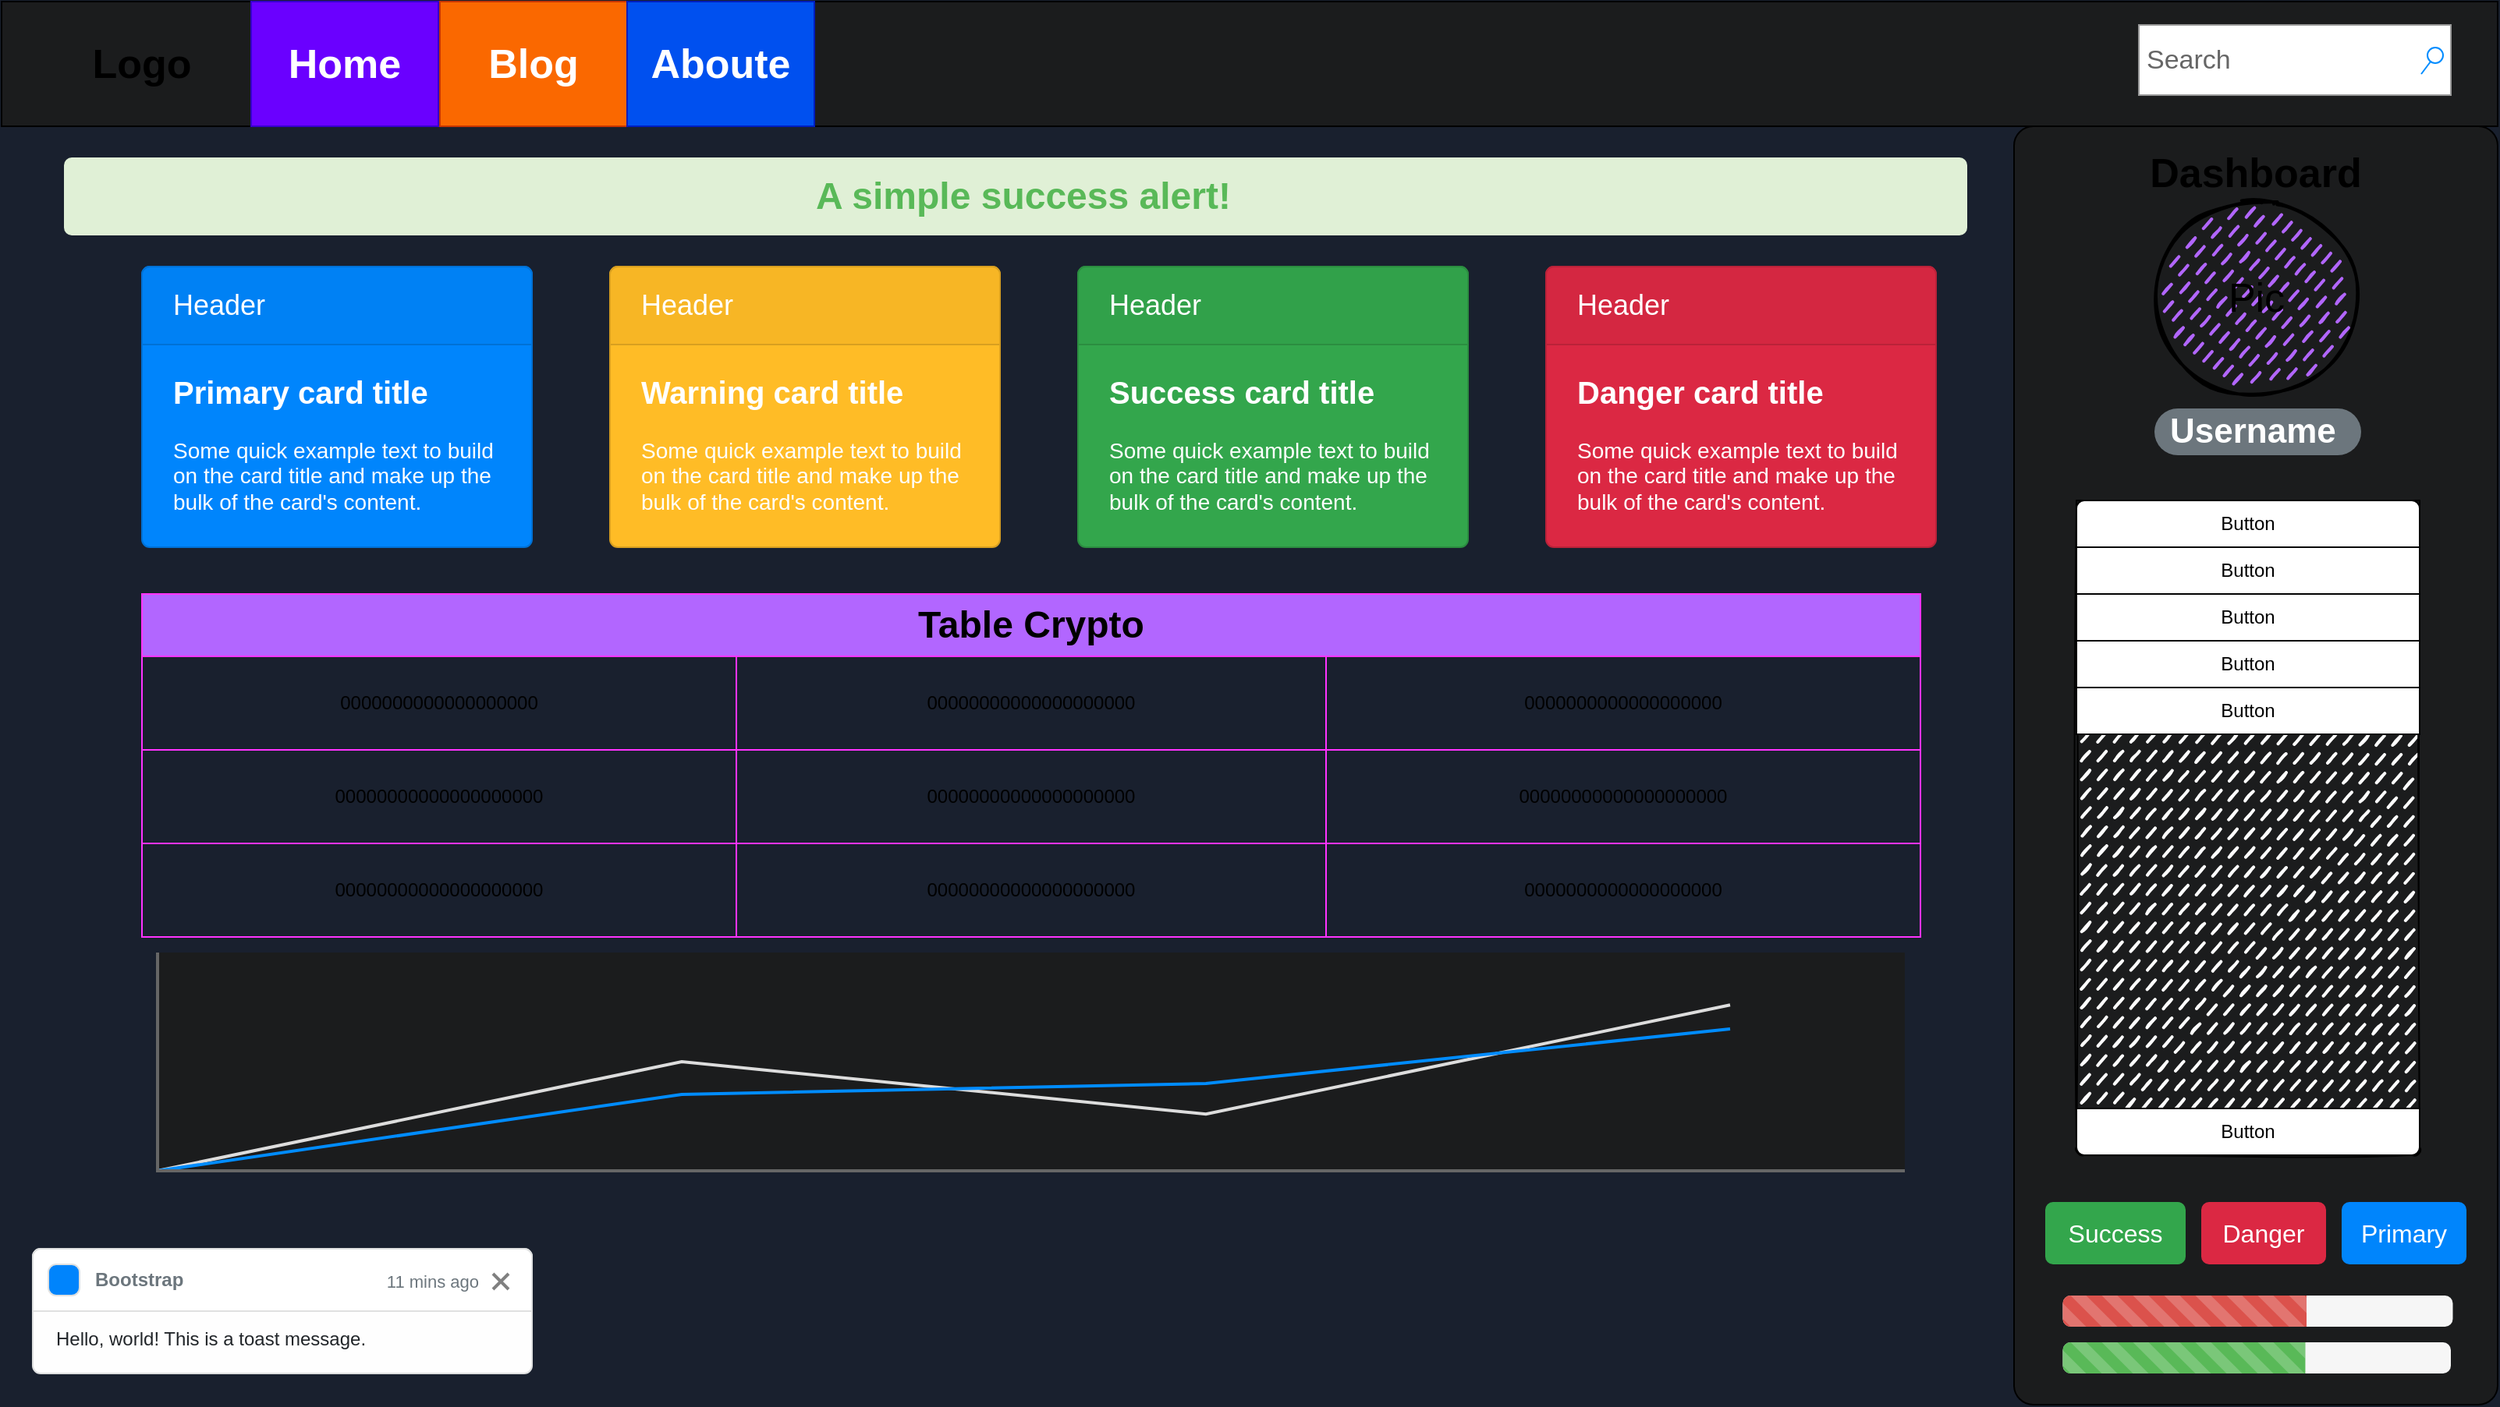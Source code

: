 <mxfile version="13.10.0" type="embed" pages="2">
    <diagram id="Kt-sLSM14YFMXrKfYpP9" name="Dashboard">
        <mxGraphModel dx="1602" dy="1154" grid="0" gridSize="10" guides="1" tooltips="1" connect="1" arrows="1" fold="1" page="1" pageScale="1" pageWidth="1600" pageHeight="900" background="#19202E" math="0" shadow="0">
            <root>
                <object label="" id="IjTcNjQ7ON5CcjUM1VH4-0">
                    <mxCell/>
                </object>
                <mxCell id="IjTcNjQ7ON5CcjUM1VH4-1" parent="IjTcNjQ7ON5CcjUM1VH4-0"/>
                <mxCell id="MVl414cjY7mtcjHOIsdv-3" value="" style="whiteSpace=wrap;html=1;fillColor=#1B1C1D;" parent="IjTcNjQ7ON5CcjUM1VH4-1" vertex="1">
                    <mxGeometry width="1600" height="80" as="geometry"/>
                </mxCell>
                <mxCell id="MVl414cjY7mtcjHOIsdv-4" value="&lt;span style=&quot;font-size: 26px;&quot;&gt;Logo&lt;br style=&quot;font-size: 26px;&quot;&gt;&lt;/span&gt;" style="text;html=1;strokeColor=none;fillColor=none;align=center;verticalAlign=middle;whiteSpace=wrap;rounded=0;fontSize=26;fontStyle=1;labelBackgroundColor=none;labelBorderColor=none;" parent="IjTcNjQ7ON5CcjUM1VH4-1" vertex="1">
                    <mxGeometry x="20" y="15" width="140" height="50" as="geometry"/>
                </mxCell>
                <mxCell id="MVl414cjY7mtcjHOIsdv-5" value="&lt;font style=&quot;font-size: 26px;&quot;&gt;Home&lt;/font&gt;" style="rounded=0;whiteSpace=wrap;html=1;fillColor=#6a00ff;strokeColor=#3700CC;fontColor=#ffffff;fontSize=26;fontStyle=1;labelBackgroundColor=none;labelBorderColor=none;" parent="IjTcNjQ7ON5CcjUM1VH4-1" vertex="1">
                    <mxGeometry x="160" width="120" height="80" as="geometry"/>
                </mxCell>
                <mxCell id="MVl414cjY7mtcjHOIsdv-8" value="&lt;font style=&quot;font-size: 26px;&quot;&gt;Blog&lt;/font&gt;" style="rounded=0;whiteSpace=wrap;html=1;fillColor=#fa6800;strokeColor=#C73500;fontColor=#ffffff;fontSize=26;fontStyle=1;labelBackgroundColor=none;labelBorderColor=none;" parent="IjTcNjQ7ON5CcjUM1VH4-1" vertex="1">
                    <mxGeometry x="281" width="120" height="80" as="geometry"/>
                </mxCell>
                <mxCell id="MVl414cjY7mtcjHOIsdv-9" value="&lt;font style=&quot;font-size: 26px;&quot;&gt;Aboute&lt;br style=&quot;font-size: 26px;&quot;&gt;&lt;/font&gt;" style="rounded=0;whiteSpace=wrap;html=1;fillColor=#0050ef;strokeColor=#001DBC;fontColor=#ffffff;fontSize=26;fontStyle=1;labelBackgroundColor=none;labelBorderColor=none;" parent="IjTcNjQ7ON5CcjUM1VH4-1" vertex="1">
                    <mxGeometry x="401" width="120" height="80" as="geometry"/>
                </mxCell>
                <mxCell id="MVl414cjY7mtcjHOIsdv-10" value="" style="rounded=1;whiteSpace=wrap;html=1;labelBackgroundColor=none;fontSize=26;arcSize=4;fillColor=#1B1C1D;" parent="IjTcNjQ7ON5CcjUM1VH4-1" vertex="1">
                    <mxGeometry x="1290" y="80" width="310" height="820" as="geometry"/>
                </mxCell>
                <mxCell id="MVl414cjY7mtcjHOIsdv-11" value="Pic" style="ellipse;whiteSpace=wrap;html=1;strokeWidth=2;fillWeight=2;hachureGap=8;fillStyle=dashed;sketch=1;labelBackgroundColor=none;fontSize=26;fillColor=#B266FF;" parent="IjTcNjQ7ON5CcjUM1VH4-1" vertex="1">
                    <mxGeometry x="1377.5" y="130" width="135" height="120" as="geometry"/>
                </mxCell>
                <mxCell id="MVl414cjY7mtcjHOIsdv-12" value="&lt;b&gt;Dashboard&lt;/b&gt;" style="text;html=1;strokeColor=none;fillColor=none;align=center;verticalAlign=middle;whiteSpace=wrap;rounded=0;labelBackgroundColor=none;fontSize=26;" parent="IjTcNjQ7ON5CcjUM1VH4-1" vertex="1">
                    <mxGeometry x="1370" y="90" width="150" height="40" as="geometry"/>
                </mxCell>
                <mxCell id="MVl414cjY7mtcjHOIsdv-13" value="&lt;font style=&quot;font-size: 22px&quot;&gt;Username&lt;/font&gt;" style="rounded=1;whiteSpace=wrap;html=1;arcSize=50;strokeColor=none;strokeWidth=1;fillColor=#6C767D;fontColor=#FFFFFF;whiteSpace=wrap;align=left;verticalAlign=middle;spacingLeft=0;fontStyle=1;fontSize=14;spacing=10;labelBackgroundColor=none;" parent="IjTcNjQ7ON5CcjUM1VH4-1" vertex="1">
                    <mxGeometry x="1380" y="261" width="132.5" height="30" as="geometry"/>
                </mxCell>
                <mxCell id="MVl414cjY7mtcjHOIsdv-15" value="A simple success alert!" style="html=1;shadow=0;dashed=0;shape=mxgraph.bootstrap.rrect;rSize=5;strokeColor=none;strokeWidth=1;fillColor=#E0F0D6;fontColor=#59B958;whiteSpace=wrap;align=center;verticalAlign=middle;spacingLeft=10;labelBackgroundColor=none;fontStyle=1;fontSize=24;" parent="IjTcNjQ7ON5CcjUM1VH4-1" vertex="1">
                    <mxGeometry x="40" y="100" width="1220" height="50" as="geometry"/>
                </mxCell>
                <mxCell id="MVl414cjY7mtcjHOIsdv-32" value="" style="&lt;div class=&quot;mxgraph&quot; style=&quot;max-width:100%;border:1px solid transparent;&quot; data-mxgraph=&quot;{&amp;quot;highlight&amp;quot;:&amp;quot;#0000ff&amp;quot;,&amp;quot;nav&amp;quot;:true,&amp;quot;resize&amp;quot;:true,&amp;quot;toolbar&amp;quot;:&amp;quot;zoom layers lightbox&amp;quot;,&amp;quot;edit&amp;quot;:&amp;quot;_blank&amp;quot;,&amp;quot;xml&amp;quot;:&amp;quot;&amp;lt;mxfile host=\&amp;quot;d77a90c8-882b-4787-996b-fc89e377af4f\&amp;quot; modified=\&amp;quot;2021-02-07T17:09:35.005Z\&amp;quot; agent=\&amp;quot;5.0 (X11; Linux x86_64) AppleWebKit/537.36 (KHTML, like Gecko) Code/1.52.1 Chrome/83.0.41.122 Electron/9.3.5 Safari/537.36\&amp;quot; version=\&amp;quot;13.10.0\&amp;quot; etag=\&amp;quot;2SNwCzZ1S8-yAsnF6go9\&amp;quot; type=\&amp;quot;embed\&amp;quot;&amp;gt;&amp;lt;diagram id=\&amp;quot;Kt-sLSM14YFMXrKfYpP9\&amp;quot; name=\&amp;quot;Page-1\&amp;quot;&amp;gt;&amp;lt;mxGraphModel dx=\&amp;quot;942\&amp;quot; dy=\&amp;quot;679\&amp;quot; grid=\&amp;quot;1\&amp;quot; gridSize=\&amp;quot;10\&amp;quot; guides=\&amp;quot;1\&amp;quot; tooltips=\&amp;quot;1\&amp;quot; connect=\&amp;quot;1\&amp;quot; arrows=\&amp;quot;1\&amp;quot; fold=\&amp;quot;1\&amp;quot; page=\&amp;quot;1\&amp;quot; pageScale=\&amp;quot;1\&amp;quot; pageWidth=\&amp;quot;1600\&amp;quot; pageHeight=\&amp;quot;900\&amp;quot; background=\&amp;quot;#00253D\&amp;quot; math=\&amp;quot;0\&amp;quot; shadow=\&amp;quot;0\&amp;quot;&amp;gt;&amp;lt;root&amp;gt;&amp;lt;mxCell id=\&amp;quot;IjTcNjQ7ON5CcjUM1VH4-0\&amp;quot;/&amp;gt;&amp;lt;mxCell id=\&amp;quot;IjTcNjQ7ON5CcjUM1VH4-1\&amp;quot; parent=\&amp;quot;IjTcNjQ7ON5CcjUM1VH4-0\&amp;quot;/&amp;gt;&amp;lt;mxCell id=\&amp;quot;MVl414cjY7mtcjHOIsdv-3\&amp;quot; value=\&amp;quot;\&amp;quot; style=\&amp;quot;whiteSpace=wrap;html=1;fillColor=#ffcccc;\&amp;quot; vertex=\&amp;quot;1\&amp;quot; parent=\&amp;quot;IjTcNjQ7ON5CcjUM1VH4-1\&amp;quot;&amp;gt;&amp;lt;mxGeometry width=\&amp;quot;1600\&amp;quot; height=\&amp;quot;80\&amp;quot; as=\&amp;quot;geometry\&amp;quot;/&amp;gt;&amp;lt;/mxCell&amp;gt;&amp;lt;mxCell id=\&amp;quot;MVl414cjY7mtcjHOIsdv-4\&amp;quot; value=\&amp;quot;&amp;amp;lt;span style=&amp;amp;quot;font-size: 26px;&amp;amp;quot;&amp;amp;gt;Logo&amp;amp;lt;br style=&amp;amp;quot;font-size: 26px;&amp;amp;quot;&amp;amp;gt;&amp;amp;lt;/span&amp;amp;gt;\&amp;quot; style=\&amp;quot;text;html=1;strokeColor=#36393d;fillColor=none;align=center;verticalAlign=middle;whiteSpace=wrap;rounded=0;fontSize=26;fontStyle=1;labelBackgroundColor=none;labelBorderColor=none;\&amp;quot; vertex=\&amp;quot;1\&amp;quot; parent=\&amp;quot;IjTcNjQ7ON5CcjUM1VH4-1\&amp;quot;&amp;gt;&amp;lt;mxGeometry x=\&amp;quot;20\&amp;quot; y=\&amp;quot;15\&amp;quot; width=\&amp;quot;140\&amp;quot; height=\&amp;quot;50\&amp;quot; as=\&amp;quot;geometry\&amp;quot;/&amp;gt;&amp;lt;/mxCell&amp;gt;&amp;lt;mxCell id=\&amp;quot;MVl414cjY7mtcjHOIsdv-5\&amp;quot; value=\&amp;quot;&amp;amp;lt;font style=&amp;amp;quot;font-size: 26px;&amp;amp;quot;&amp;amp;gt;Home&amp;amp;lt;/font&amp;amp;gt;\&amp;quot; style=\&amp;quot;rounded=0;whiteSpace=wrap;html=1;fillColor=#6a00ff;strokeColor=#3700CC;fontSize=26;fontStyle=1;labelBackgroundColor=none;labelBorderColor=none;\&amp;quot; vertex=\&amp;quot;1\&amp;quot; parent=\&amp;quot;IjTcNjQ7ON5CcjUM1VH4-1\&amp;quot;&amp;gt;&amp;lt;mxGeometry x=\&amp;quot;160\&amp;quot; width=\&amp;quot;120\&amp;quot; height=\&amp;quot;80\&amp;quot; as=\&amp;quot;geometry\&amp;quot;/&amp;gt;&amp;lt;/mxCell&amp;gt;&amp;lt;mxCell id=\&amp;quot;MVl414cjY7mtcjHOIsdv-8\&amp;quot; value=\&amp;quot;&amp;amp;lt;font style=&amp;amp;quot;font-size: 26px;&amp;amp;quot;&amp;amp;gt;Blog&amp;amp;lt;/font&amp;amp;gt;\&amp;quot; style=\&amp;quot;rounded=0;whiteSpace=wrap;html=1;fillColor=#fa6800;strokeColor=#C73500;fontColor=#ffffff;fontSize=26;fontStyle=1;labelBackgroundColor=none;labelBorderColor=none;\&amp;quot; vertex=\&amp;quot;1\&amp;quot; parent=\&amp;quot;IjTcNjQ7ON5CcjUM1VH4-1\&amp;quot;&amp;gt;&amp;lt;mxGeometry x=\&amp;quot;281\&amp;quot; width=\&amp;quot;120\&amp;quot; height=\&amp;quot;80\&amp;quot; as=\&amp;quot;geometry\&amp;quot;/&amp;gt;&amp;lt;/mxCell&amp;gt;&amp;lt;mxCell id=\&amp;quot;MVl414cjY7mtcjHOIsdv-9\&amp;quot; value=\&amp;quot;&amp;amp;lt;font style=&amp;amp;quot;font-size: 26px;&amp;amp;quot;&amp;amp;gt;Aboute&amp;amp;lt;br style=&amp;amp;quot;font-size: 26px;&amp;amp;quot;&amp;amp;gt;&amp;amp;lt;/font&amp;amp;gt;\&amp;quot; style=\&amp;quot;rounded=0;whiteSpace=wrap;html=1;fillColor=#0050ef;strokeColor=#001DBC;fontColor=#ffffff;fontSize=26;fontStyle=1;labelBackgroundColor=none;labelBorderColor=none;\&amp;quot; vertex=\&amp;quot;1\&amp;quot; parent=\&amp;quot;IjTcNjQ7ON5CcjUM1VH4-1\&amp;quot;&amp;gt;&amp;lt;mxGeometry x=\&amp;quot;401\&amp;quot; width=\&amp;quot;120\&amp;quot; height=\&amp;quot;80\&amp;quot; as=\&amp;quot;geometry\&amp;quot;/&amp;gt;&amp;lt;/mxCell&amp;gt;&amp;lt;mxCell id=\&amp;quot;MVl414cjY7mtcjHOIsdv-10\&amp;quot; value=\&amp;quot;\&amp;quot; style=\&amp;quot;rounded=1;whiteSpace=wrap;html=1;labelBackgroundColor=none;fontSize=26;arcSize=4;fillColor=#191919;\&amp;quot; vertex=\&amp;quot;1\&amp;quot; parent=\&amp;quot;IjTcNjQ7ON5CcjUM1VH4-1\&amp;quot;&amp;gt;&amp;lt;mxGeometry x=\&amp;quot;1290\&amp;quot; y=\&amp;quot;80\&amp;quot; width=\&amp;quot;310\&amp;quot; height=\&amp;quot;820\&amp;quot; as=\&amp;quot;geometry\&amp;quot;/&amp;gt;&amp;lt;/mxCell&amp;gt;&amp;lt;mxCell id=\&amp;quot;MVl414cjY7mtcjHOIsdv-11\&amp;quot; value=\&amp;quot;Pic\&amp;quot; style=\&amp;quot;ellipse;whiteSpace=wrap;html=1;strokeWidth=2;fillWeight=2;hachureGap=8;fillStyle=dashed;sketch=1;labelBackgroundColor=none;fontSize=26;fillColor=#B266FF;\&amp;quot; vertex=\&amp;quot;1\&amp;quot; parent=\&amp;quot;IjTcNjQ7ON5CcjUM1VH4-1\&amp;quot;&amp;gt;&amp;lt;mxGeometry x=\&amp;quot;1377.5\&amp;quot; y=\&amp;quot;130\&amp;quot; width=\&amp;quot;135\&amp;quot; height=\&amp;quot;120\&amp;quot; as=\&amp;quot;geometry\&amp;quot;/&amp;gt;&amp;lt;/mxCell&amp;gt;&amp;lt;mxCell id=\&amp;quot;MVl414cjY7mtcjHOIsdv-12\&amp;quot; value=\&amp;quot;&amp;amp;lt;b&amp;amp;gt;Dashboard&amp;amp;lt;/b&amp;amp;gt;\&amp;quot; style=\&amp;quot;text;html=1;strokeColor=none;fillColor=none;align=center;verticalAlign=middle;whiteSpace=wrap;rounded=0;labelBackgroundColor=none;fontSize=26;\&amp;quot; vertex=\&amp;quot;1\&amp;quot; parent=\&amp;quot;IjTcNjQ7ON5CcjUM1VH4-1\&amp;quot;&amp;gt;&amp;lt;mxGeometry x=\&amp;quot;1370\&amp;quot; y=\&amp;quot;90\&amp;quot; width=\&amp;quot;150\&amp;quot; height=\&amp;quot;40\&amp;quot; as=\&amp;quot;geometry\&amp;quot;/&amp;gt;&amp;lt;/mxCell&amp;gt;&amp;lt;mxCell id=\&amp;quot;MVl414cjY7mtcjHOIsdv-13\&amp;quot; value=\&amp;quot;&amp;amp;lt;font style=&amp;amp;quot;font-size: 22px&amp;amp;quot;&amp;amp;gt;Username&amp;amp;lt;/font&amp;amp;gt;\&amp;quot; style=\&amp;quot;rounded=1;whiteSpace=wrap;html=1;arcSize=50;strokeColor=none;strokeWidth=1;fillColor=#6C767D;fontColor=#FFFFFF;whiteSpace=wrap;align=left;verticalAlign=middle;spacingLeft=0;fontStyle=1;fontSize=14;spacing=10;labelBackgroundColor=none;\&amp;quot; vertex=\&amp;quot;1\&amp;quot; parent=\&amp;quot;IjTcNjQ7ON5CcjUM1VH4-1\&amp;quot;&amp;gt;&amp;lt;mxGeometry x=\&amp;quot;1380\&amp;quot; y=\&amp;quot;261\&amp;quot; width=\&amp;quot;132.5\&amp;quot; height=\&amp;quot;30\&amp;quot; as=\&amp;quot;geometry\&amp;quot;/&amp;gt;&amp;lt;/mxCell&amp;gt;&amp;lt;mxCell id=\&amp;quot;MVl414cjY7mtcjHOIsdv-15\&amp;quot; value=\&amp;quot;A simple success alert!\&amp;quot; style=\&amp;quot;html=1;shadow=0;dashed=0;shape=mxgraph.bootstrap.rrect;rSize=5;strokeColor=none;strokeWidth=1;fillColor=#E0F0D6;fontColor=#59B958;whiteSpace=wrap;align=center;verticalAlign=middle;spacingLeft=10;labelBackgroundColor=none;fontStyle=1;fontSize=24;\&amp;quot; vertex=\&amp;quot;1\&amp;quot; parent=\&amp;quot;IjTcNjQ7ON5CcjUM1VH4-1\&amp;quot;&amp;gt;&amp;lt;mxGeometry x=\&amp;quot;40\&amp;quot; y=\&amp;quot;100\&amp;quot; width=\&amp;quot;1220\&amp;quot; height=\&amp;quot;50\&amp;quot; as=\&amp;quot;geometry\&amp;quot;/&amp;gt;&amp;lt;/mxCell&amp;gt;&amp;lt;mxCell id=\&amp;quot;MVl414cjY7mtcjHOIsdv-32\&amp;quot; value=\&amp;quot;\&amp;quot; style=\&amp;quot;html=1;shadow=0;dashed=0;shape=mxgraph.bootstrap.rrect;rSize=5;strokeColor=none;html=1;whiteSpace=wrap;fillColor=#6C767D;fontColor=#ffffff;labelBackgroundColor=none;align=center;\&amp;quot; vertex=\&amp;quot;1\&amp;quot; parent=\&amp;quot;IjTcNjQ7ON5CcjUM1VH4-1\&amp;quot;&amp;gt;&amp;lt;mxGeometry x=\&amp;quot;1320\&amp;quot; y=\&amp;quot;320\&amp;quot; width=\&amp;quot;220\&amp;quot; height=\&amp;quot;420\&amp;quot; as=\&amp;quot;geometry\&amp;quot;/&amp;gt;&amp;lt;/mxCell&amp;gt;&amp;lt;mxCell id=\&amp;quot;MVl414cjY7mtcjHOIsdv-33\&amp;quot; value=\&amp;quot;Button\&amp;quot; style=\&amp;quot;strokeColor=inherit;fillColor=inherit;fontColor=inherit;html=1;shadow=0;dashed=0;shape=mxgraph.bootstrap.topButton;rSize=5;perimeter=none;whiteSpace=wrap;resizeWidth=1;\&amp;quot; vertex=\&amp;quot;1\&amp;quot; parent=\&amp;quot;MVl414cjY7mtcjHOIsdv-32\&amp;quot;&amp;gt;&amp;lt;mxGeometry width=\&amp;quot;220\&amp;quot; height=\&amp;quot;30\&amp;quot; relative=\&amp;quot;1\&amp;quot; as=\&amp;quot;geometry\&amp;quot;/&amp;gt;&amp;lt;/mxCell&amp;gt;&amp;lt;mxCell id=\&amp;quot;MVl414cjY7mtcjHOIsdv-34\&amp;quot; value=\&amp;quot;Button\&amp;quot; style=\&amp;quot;strokeColor=inherit;fillColor=inherit;fontColor=inherit;html=1;shadow=0;dashed=0;perimeter=none;whiteSpace=wrap;resizeWidth=1;\&amp;quot; vertex=\&amp;quot;1\&amp;quot; parent=\&amp;quot;MVl414cjY7mtcjHOIsdv-32\&amp;quot;&amp;gt;&amp;lt;mxGeometry width=\&amp;quot;220\&amp;quot; height=\&amp;quot;30\&amp;quot; relative=\&amp;quot;1\&amp;quot; as=\&amp;quot;geometry\&amp;quot;&amp;gt;&amp;lt;mxPoint y=\&amp;quot;30\&amp;quot; as=\&amp;quot;offset\&amp;quot;/&amp;gt;&amp;lt;/mxGeometry&amp;gt;&amp;lt;/mxCell&amp;gt;&amp;lt;mxCell id=\&amp;quot;MVl414cjY7mtcjHOIsdv-35\&amp;quot; value=\&amp;quot;Button\&amp;quot; style=\&amp;quot;strokeColor=inherit;fillColor=inherit;fontColor=inherit;html=1;shadow=0;dashed=0;perimeter=none;whiteSpace=wrap;resizeWidth=1;\&amp;quot; vertex=\&amp;quot;1\&amp;quot; parent=\&amp;quot;MVl414cjY7mtcjHOIsdv-32\&amp;quot;&amp;gt;&amp;lt;mxGeometry width=\&amp;quot;220\&amp;quot; height=\&amp;quot;30\&amp;quot; relative=\&amp;quot;1\&amp;quot; as=\&amp;quot;geometry\&amp;quot;&amp;gt;&amp;lt;mxPoint y=\&amp;quot;60\&amp;quot; as=\&amp;quot;offset\&amp;quot;/&amp;gt;&amp;lt;/mxGeometry&amp;gt;&amp;lt;/mxCell&amp;gt;&amp;lt;mxCell id=\&amp;quot;MVl414cjY7mtcjHOIsdv-36\&amp;quot; value=\&amp;quot;Button\&amp;quot; style=\&amp;quot;strokeColor=inherit;fillColor=inherit;fontColor=inherit;html=1;shadow=0;dashed=0;perimeter=none;whiteSpace=wrap;resizeWidth=1;\&amp;quot; vertex=\&amp;quot;1\&amp;quot; parent=\&amp;quot;MVl414cjY7mtcjHOIsdv-32\&amp;quot;&amp;gt;&amp;lt;mxGeometry width=\&amp;quot;220\&amp;quot; height=\&amp;quot;30\&amp;quot; relative=\&amp;quot;1\&amp;quot; as=\&amp;quot;geometry\&amp;quot;&amp;gt;&amp;lt;mxPoint y=\&amp;quot;90\&amp;quot; as=\&amp;quot;offset\&amp;quot;/&amp;gt;&amp;lt;/mxGeometry&amp;gt;&amp;lt;/mxCell&amp;gt;&amp;lt;mxCell id=\&amp;quot;MVl414cjY7mtcjHOIsdv-37\&amp;quot; value=\&amp;quot;Button\&amp;quot; style=\&amp;quot;strokeColor=inherit;fillColor=inherit;fontColor=inherit;html=1;shadow=0;dashed=0;perimeter=none;whiteSpace=wrap;resizeWidth=1;\&amp;quot; vertex=\&amp;quot;1\&amp;quot; parent=\&amp;quot;MVl414cjY7mtcjHOIsdv-32\&amp;quot;&amp;gt;&amp;lt;mxGeometry width=\&amp;quot;220\&amp;quot; height=\&amp;quot;30\&amp;quot; relative=\&amp;quot;1\&amp;quot; as=\&amp;quot;geometry\&amp;quot;&amp;gt;&amp;lt;mxPoint y=\&amp;quot;120\&amp;quot; as=\&amp;quot;offset\&amp;quot;/&amp;gt;&amp;lt;/mxGeometry&amp;gt;&amp;lt;/mxCell&amp;gt;&amp;lt;mxCell id=\&amp;quot;MVl414cjY7mtcjHOIsdv-38\&amp;quot; value=\&amp;quot;Button\&amp;quot; style=\&amp;quot;strokeColor=inherit;fillColor=inherit;fontColor=inherit;html=1;shadow=0;dashed=0;shape=mxgraph.bootstrap.bottomButton;rSize=5;perimeter=none;whiteSpace=wrap;resizeWidth=1;resizeHeight=0;\&amp;quot; vertex=\&amp;quot;1\&amp;quot; parent=\&amp;quot;MVl414cjY7mtcjHOIsdv-32\&amp;quot;&amp;gt;&amp;lt;mxGeometry y=\&amp;quot;1\&amp;quot; width=\&amp;quot;220\&amp;quot; height=\&amp;quot;30\&amp;quot; relative=\&amp;quot;1\&amp;quot; as=\&amp;quot;geometry\&amp;quot;&amp;gt;&amp;lt;mxPoint y=\&amp;quot;-30\&amp;quot; as=\&amp;quot;offset\&amp;quot;/&amp;gt;&amp;lt;/mxGeometry&amp;gt;&amp;lt;/mxCell&amp;gt;&amp;lt;/root&amp;gt;&amp;lt;/mxGraphModel&amp;gt;&amp;lt;/diagram&amp;gt;&amp;lt;/mxfile&amp;gt;&amp;quot;}&quot;&gt;&lt;/div&gt;&#10;&lt;script type=&quot;text/javascript&quot; src=&quot;https://viewer.diagrams.net/js/viewer-static.min.js&quot;&gt;&lt;/script&gt;" parent="IjTcNjQ7ON5CcjUM1VH4-1" vertex="1">
                    <mxGeometry x="1330" y="320" width="220" height="420" as="geometry"/>
                </mxCell>
                <mxCell id="MVl414cjY7mtcjHOIsdv-33" value="Button" style="strokeColor=inherit;fillColor=inherit;gradientColor=inherit;fontColor=inherit;html=1;shadow=0;dashed=0;shape=mxgraph.bootstrap.topButton;rSize=5;perimeter=none;whiteSpace=wrap;resizeWidth=1;" parent="MVl414cjY7mtcjHOIsdv-32" vertex="1">
                    <mxGeometry width="220" height="30" relative="1" as="geometry"/>
                </mxCell>
                <mxCell id="MVl414cjY7mtcjHOIsdv-34" value="Button" style="strokeColor=inherit;fillColor=inherit;gradientColor=inherit;fontColor=inherit;html=1;shadow=0;dashed=0;perimeter=none;whiteSpace=wrap;resizeWidth=1;" parent="MVl414cjY7mtcjHOIsdv-32" vertex="1">
                    <mxGeometry width="220" height="30" relative="1" as="geometry">
                        <mxPoint y="30" as="offset"/>
                    </mxGeometry>
                </mxCell>
                <mxCell id="MVl414cjY7mtcjHOIsdv-35" value="Button" style="strokeColor=inherit;fillColor=inherit;gradientColor=inherit;fontColor=inherit;html=1;shadow=0;dashed=0;perimeter=none;whiteSpace=wrap;resizeWidth=1;" parent="MVl414cjY7mtcjHOIsdv-32" vertex="1">
                    <mxGeometry width="220" height="30" relative="1" as="geometry">
                        <mxPoint y="60" as="offset"/>
                    </mxGeometry>
                </mxCell>
                <mxCell id="MVl414cjY7mtcjHOIsdv-36" value="Button" style="strokeColor=inherit;fillColor=inherit;gradientColor=inherit;fontColor=inherit;html=1;shadow=0;dashed=0;perimeter=none;whiteSpace=wrap;resizeWidth=1;" parent="MVl414cjY7mtcjHOIsdv-32" vertex="1">
                    <mxGeometry width="220" height="30" relative="1" as="geometry">
                        <mxPoint y="90" as="offset"/>
                    </mxGeometry>
                </mxCell>
                <mxCell id="MVl414cjY7mtcjHOIsdv-37" value="Button" style="strokeColor=inherit;fillColor=inherit;gradientColor=inherit;fontColor=inherit;html=1;shadow=0;dashed=0;perimeter=none;whiteSpace=wrap;resizeWidth=1;" parent="MVl414cjY7mtcjHOIsdv-32" vertex="1">
                    <mxGeometry width="220" height="30" relative="1" as="geometry">
                        <mxPoint y="120" as="offset"/>
                    </mxGeometry>
                </mxCell>
                <mxCell id="MVl414cjY7mtcjHOIsdv-38" value="Button" style="strokeColor=inherit;fillColor=inherit;gradientColor=inherit;fontColor=inherit;html=1;shadow=0;dashed=0;shape=mxgraph.bootstrap.bottomButton;rSize=5;perimeter=none;whiteSpace=wrap;resizeWidth=1;resizeHeight=0;" parent="MVl414cjY7mtcjHOIsdv-32" vertex="1">
                    <mxGeometry y="1" width="220" height="30" relative="1" as="geometry">
                        <mxPoint y="-30" as="offset"/>
                    </mxGeometry>
                </mxCell>
                <mxCell id="MVl414cjY7mtcjHOIsdv-40" value="Success" style="html=1;shadow=0;dashed=0;shape=mxgraph.bootstrap.rrect;rSize=5;strokeColor=none;strokeWidth=1;fillColor=#33A64C;fontColor=#FFFFFF;whiteSpace=wrap;align=center;verticalAlign=middle;spacingLeft=0;fontStyle=0;fontSize=16;spacing=5;labelBackgroundColor=none;" parent="IjTcNjQ7ON5CcjUM1VH4-1" vertex="1">
                    <mxGeometry x="1310" y="770" width="90" height="40" as="geometry"/>
                </mxCell>
                <mxCell id="MVl414cjY7mtcjHOIsdv-41" value="Danger" style="html=1;shadow=0;dashed=0;shape=mxgraph.bootstrap.rrect;rSize=5;strokeColor=none;strokeWidth=1;fillColor=#DB2843;fontColor=#FFFFFF;whiteSpace=wrap;align=center;verticalAlign=middle;spacingLeft=0;fontStyle=0;fontSize=16;spacing=5;labelBackgroundColor=none;" parent="IjTcNjQ7ON5CcjUM1VH4-1" vertex="1">
                    <mxGeometry x="1410" y="770" width="80" height="40" as="geometry"/>
                </mxCell>
                <mxCell id="MVl414cjY7mtcjHOIsdv-42" value="Primary" style="html=1;shadow=0;dashed=0;shape=mxgraph.bootstrap.rrect;rSize=5;strokeColor=none;strokeWidth=1;fillColor=#0085FC;fontColor=#FFFFFF;whiteSpace=wrap;align=center;verticalAlign=middle;spacingLeft=0;fontStyle=0;fontSize=16;spacing=5;labelBackgroundColor=none;" parent="IjTcNjQ7ON5CcjUM1VH4-1" vertex="1">
                    <mxGeometry x="1500" y="770" width="80" height="40" as="geometry"/>
                </mxCell>
                <mxCell id="MVl414cjY7mtcjHOIsdv-43" value="" style="html=1;shadow=0;dashed=0;shape=mxgraph.bootstrap.rrect;rSize=5;strokeColor=none;fillColor=#f6f6f6;whiteSpace=wrap;labelBackgroundColor=none;fontSize=24;align=center;" parent="IjTcNjQ7ON5CcjUM1VH4-1" vertex="1">
                    <mxGeometry x="1321.25" y="830" width="250" height="20" as="geometry"/>
                </mxCell>
                <mxCell id="MVl414cjY7mtcjHOIsdv-44" value="" style="html=1;shadow=0;dashed=0;shape=mxgraph.bootstrap.leftButtonStriped;fillColor=#DB524C;fontColor=#FFFFFF;whiteSpace=wrap;" parent="MVl414cjY7mtcjHOIsdv-43" vertex="1">
                    <mxGeometry width="156.25" height="20" as="geometry"/>
                </mxCell>
                <mxCell id="MVl414cjY7mtcjHOIsdv-49" value="" style="html=1;shadow=0;dashed=0;shape=mxgraph.bootstrap.rrect;rSize=5;strokeColor=none;fillColor=#f6f6f6;whiteSpace=wrap;labelBackgroundColor=none;fontSize=24;align=center;" parent="IjTcNjQ7ON5CcjUM1VH4-1" vertex="1">
                    <mxGeometry x="1321.25" y="860" width="248.75" height="20" as="geometry"/>
                </mxCell>
                <mxCell id="MVl414cjY7mtcjHOIsdv-50" value="" style="html=1;shadow=0;dashed=0;shape=mxgraph.bootstrap.leftButtonStriped;fillColor=#59B958;fontColor=#FFFFFF;whiteSpace=wrap;" parent="MVl414cjY7mtcjHOIsdv-49" vertex="1">
                    <mxGeometry width="155.469" height="20" as="geometry"/>
                </mxCell>
                <mxCell id="MVl414cjY7mtcjHOIsdv-52" value="Hello, world! This is a toast message." style="html=1;shadow=0;dashed=0;shape=mxgraph.bootstrap.rrect;rSize=5;strokeColor=#DFE0E0;html=1;whiteSpace=wrap;fillColor=#FEFEFE;fontColor=#212529;align=left;spacing=15;verticalAlign=bottom;labelBackgroundColor=none;" parent="IjTcNjQ7ON5CcjUM1VH4-1" vertex="1">
                    <mxGeometry x="20" y="800" width="320" height="80" as="geometry"/>
                </mxCell>
                <mxCell id="MVl414cjY7mtcjHOIsdv-53" value="" style="html=1;shadow=0;dashed=0;shape=mxgraph.bootstrap.topButton;rSize=5;strokeColor=inherit;fillColor=#ffffff;resizeWidth=1;" parent="MVl414cjY7mtcjHOIsdv-52" vertex="1">
                    <mxGeometry width="320" height="40" relative="1" as="geometry"/>
                </mxCell>
                <mxCell id="MVl414cjY7mtcjHOIsdv-54" value="Bootstrap" style="html=1;shadow=0;dashed=0;shape=mxgraph.bootstrap.rrect;rSize=5;strokeColor=#DFE0E0;html=1;whiteSpace=wrap;fillColor=#0084FC;fontColor=#6C767D;align=left;spacing=10;verticalAlign=middle;labelPosition=right;verticalLabelPosition=middle;fontStyle=1" parent="MVl414cjY7mtcjHOIsdv-53" vertex="1">
                    <mxGeometry y="0.5" width="20" height="20" relative="1" as="geometry">
                        <mxPoint x="10" y="-10" as="offset"/>
                    </mxGeometry>
                </mxCell>
                <mxCell id="MVl414cjY7mtcjHOIsdv-55" value="11 mins ago" style="html=1;shadow=0;dashed=0;shape=mxgraph.bootstrap.x;strokeColor=#808080;html=1;fontColor=#6C767D;align=right;spacing=10;verticalAlign=middle;labelPosition=left;verticalLabelPosition=middle;fontStyle=0;strokeWidth=2;fontSize=11;fillColor=none;" parent="MVl414cjY7mtcjHOIsdv-53" vertex="1">
                    <mxGeometry x="1" y="0.5" width="10" height="10" relative="1" as="geometry">
                        <mxPoint x="-25" y="-4" as="offset"/>
                    </mxGeometry>
                </mxCell>
                <mxCell id="MVl414cjY7mtcjHOIsdv-66" value="&lt;b&gt;&lt;font style=&quot;font-size: 20px&quot;&gt;Danger card title&lt;/font&gt;&lt;/b&gt;&lt;br style=&quot;font-size: 14px&quot;&gt;&lt;br style=&quot;font-size: 14px&quot;&gt;Some quick example text to build on the card title and make up the bulk of the card's content." style="html=1;shadow=0;dashed=0;shape=mxgraph.bootstrap.rrect;rSize=5;strokeColor=#BA2239;html=1;whiteSpace=wrap;fillColor=#DB2843;fontColor=#ffffff;verticalAlign=bottom;align=left;spacing=20;spacingBottom=0;fontSize=14;labelBackgroundColor=none;" parent="IjTcNjQ7ON5CcjUM1VH4-1" vertex="1">
                    <mxGeometry x="990" y="170" width="250" height="180" as="geometry"/>
                </mxCell>
                <mxCell id="MVl414cjY7mtcjHOIsdv-67" value="Header" style="html=1;shadow=0;dashed=0;shape=mxgraph.bootstrap.topButton;rSize=5;perimeter=none;whiteSpace=wrap;fillColor=#D42741;strokeColor=#BA2239;fontColor=#ffffff;resizeWidth=1;fontSize=18;align=left;spacing=20;" parent="MVl414cjY7mtcjHOIsdv-66" vertex="1">
                    <mxGeometry width="250" height="50" relative="1" as="geometry"/>
                </mxCell>
                <mxCell id="MVl414cjY7mtcjHOIsdv-68" value="&lt;b&gt;&lt;font style=&quot;font-size: 20px&quot;&gt;Success card title&lt;/font&gt;&lt;/b&gt;&lt;br style=&quot;font-size: 14px&quot;&gt;&lt;br style=&quot;font-size: 14px&quot;&gt;Some quick example text to build on the card title and make up the bulk of the card's content." style="html=1;shadow=0;dashed=0;shape=mxgraph.bootstrap.rrect;rSize=5;strokeColor=#2B8D40;html=1;whiteSpace=wrap;fillColor=#33A64C;fontColor=#ffffff;verticalAlign=bottom;align=left;spacing=20;spacingBottom=0;fontSize=14;labelBackgroundColor=none;" parent="IjTcNjQ7ON5CcjUM1VH4-1" vertex="1">
                    <mxGeometry x="690" y="170" width="250" height="180" as="geometry"/>
                </mxCell>
                <mxCell id="MVl414cjY7mtcjHOIsdv-69" value="Header" style="html=1;shadow=0;dashed=0;shape=mxgraph.bootstrap.topButton;rSize=5;perimeter=none;whiteSpace=wrap;fillColor=#31A14A;strokeColor=#2B8D40;fontColor=#ffffff;resizeWidth=1;fontSize=18;align=left;spacing=20;" parent="MVl414cjY7mtcjHOIsdv-68" vertex="1">
                    <mxGeometry width="250" height="50" relative="1" as="geometry"/>
                </mxCell>
                <mxCell id="MVl414cjY7mtcjHOIsdv-70" value="&lt;b&gt;&lt;font style=&quot;font-size: 20px&quot;&gt;Warning card title&lt;/font&gt;&lt;/b&gt;&lt;br style=&quot;font-size: 14px&quot;&gt;&lt;br style=&quot;font-size: 14px&quot;&gt;Some quick example text to build on the card title and make up the bulk of the card's content." style="html=1;shadow=0;dashed=0;shape=mxgraph.bootstrap.rrect;rSize=5;strokeColor=#D89F20;html=1;whiteSpace=wrap;fillColor=#FFBC26;fontColor=#ffffff;verticalAlign=bottom;align=left;spacing=20;spacingBottom=0;fontSize=14;labelBackgroundColor=none;" parent="IjTcNjQ7ON5CcjUM1VH4-1" vertex="1">
                    <mxGeometry x="390" y="170" width="250" height="180" as="geometry"/>
                </mxCell>
                <mxCell id="MVl414cjY7mtcjHOIsdv-71" value="Header" style="html=1;shadow=0;dashed=0;shape=mxgraph.bootstrap.topButton;rSize=5;perimeter=none;whiteSpace=wrap;fillColor=#F7B625;strokeColor=#D89F20;fontColor=#ffffff;resizeWidth=1;fontSize=18;align=left;spacing=20;" parent="MVl414cjY7mtcjHOIsdv-70" vertex="1">
                    <mxGeometry width="250" height="50" relative="1" as="geometry"/>
                </mxCell>
                <mxCell id="MVl414cjY7mtcjHOIsdv-72" value="&lt;b&gt;&lt;font style=&quot;font-size: 20px&quot;&gt;Primary card title&lt;/font&gt;&lt;/b&gt;&lt;br style=&quot;font-size: 14px&quot;&gt;&lt;br style=&quot;font-size: 14px&quot;&gt;Some quick example text to build on the card title and make up the bulk of the card's content." style="html=1;shadow=0;dashed=0;shape=mxgraph.bootstrap.rrect;rSize=5;strokeColor=#0071D5;html=1;whiteSpace=wrap;fillColor=#0085FC;fontColor=#ffffff;verticalAlign=bottom;align=left;spacing=20;spacingBottom=0;fontSize=14;labelBackgroundColor=none;" parent="IjTcNjQ7ON5CcjUM1VH4-1" vertex="1">
                    <mxGeometry x="90" y="170" width="250" height="180" as="geometry"/>
                </mxCell>
                <mxCell id="MVl414cjY7mtcjHOIsdv-73" value="Header" style="html=1;shadow=0;dashed=0;shape=mxgraph.bootstrap.topButton;rSize=5;perimeter=none;whiteSpace=wrap;fillColor=#0081F4;strokeColor=#0071D5;fontColor=#ffffff;resizeWidth=1;fontSize=18;align=left;spacing=20;" parent="MVl414cjY7mtcjHOIsdv-72" vertex="1">
                    <mxGeometry width="250" height="50" relative="1" as="geometry"/>
                </mxCell>
                <mxCell id="MVl414cjY7mtcjHOIsdv-102" value="Table Crypto" style="shape=table;html=1;whiteSpace=wrap;startSize=40;container=1;collapsible=0;childLayout=tableLayout;fontStyle=1;align=center;labelBackgroundColor=none;strokeColor=#FF33FF;fillColor=#B266FF;gradientColor=none;fontSize=24;" parent="IjTcNjQ7ON5CcjUM1VH4-1" vertex="1">
                    <mxGeometry x="90" y="380" width="1140" height="220" as="geometry"/>
                </mxCell>
                <mxCell id="MVl414cjY7mtcjHOIsdv-103" value="" style="shape=partialRectangle;html=1;whiteSpace=wrap;collapsible=0;dropTarget=0;pointerEvents=0;fillColor=none;top=0;left=0;bottom=0;right=0;points=[[0,0.5],[1,0.5]];portConstraint=eastwest;" parent="MVl414cjY7mtcjHOIsdv-102" vertex="1">
                    <mxGeometry y="40" width="1140" height="60" as="geometry"/>
                </mxCell>
                <mxCell id="MVl414cjY7mtcjHOIsdv-104" value="0000000000000000000" style="shape=partialRectangle;html=1;whiteSpace=wrap;connectable=0;fillColor=none;top=0;left=0;bottom=0;right=0;overflow=hidden;" parent="MVl414cjY7mtcjHOIsdv-103" vertex="1">
                    <mxGeometry width="381" height="60" as="geometry"/>
                </mxCell>
                <mxCell id="MVl414cjY7mtcjHOIsdv-105" value="00000000000000000000" style="shape=partialRectangle;html=1;whiteSpace=wrap;connectable=0;fillColor=none;top=0;left=0;bottom=0;right=0;overflow=hidden;" parent="MVl414cjY7mtcjHOIsdv-103" vertex="1">
                    <mxGeometry x="381" width="378" height="60" as="geometry"/>
                </mxCell>
                <mxCell id="MVl414cjY7mtcjHOIsdv-106" value="0000000000000000000" style="shape=partialRectangle;html=1;whiteSpace=wrap;connectable=0;fillColor=none;top=0;left=0;bottom=0;right=0;overflow=hidden;" parent="MVl414cjY7mtcjHOIsdv-103" vertex="1">
                    <mxGeometry x="759" width="381" height="60" as="geometry"/>
                </mxCell>
                <mxCell id="MVl414cjY7mtcjHOIsdv-107" value="" style="shape=partialRectangle;html=1;whiteSpace=wrap;collapsible=0;dropTarget=0;pointerEvents=0;fillColor=none;top=0;left=0;bottom=0;right=0;points=[[0,0.5],[1,0.5]];portConstraint=eastwest;" parent="MVl414cjY7mtcjHOIsdv-102" vertex="1">
                    <mxGeometry y="100" width="1140" height="60" as="geometry"/>
                </mxCell>
                <mxCell id="MVl414cjY7mtcjHOIsdv-108" value="&lt;span&gt;00000000000000000000&lt;/span&gt;" style="shape=partialRectangle;html=1;whiteSpace=wrap;connectable=0;fillColor=none;top=0;left=0;bottom=0;right=0;overflow=hidden;" parent="MVl414cjY7mtcjHOIsdv-107" vertex="1">
                    <mxGeometry width="381" height="60" as="geometry"/>
                </mxCell>
                <mxCell id="MVl414cjY7mtcjHOIsdv-109" value="00000000000000000000" style="shape=partialRectangle;html=1;whiteSpace=wrap;connectable=0;fillColor=none;top=0;left=0;bottom=0;right=0;overflow=hidden;" parent="MVl414cjY7mtcjHOIsdv-107" vertex="1">
                    <mxGeometry x="381" width="378" height="60" as="geometry"/>
                </mxCell>
                <mxCell id="MVl414cjY7mtcjHOIsdv-110" value="00000000000000000000" style="shape=partialRectangle;html=1;whiteSpace=wrap;connectable=0;fillColor=none;top=0;left=0;bottom=0;right=0;overflow=hidden;" parent="MVl414cjY7mtcjHOIsdv-107" vertex="1">
                    <mxGeometry x="759" width="381" height="60" as="geometry"/>
                </mxCell>
                <mxCell id="MVl414cjY7mtcjHOIsdv-111" value="" style="shape=partialRectangle;html=1;whiteSpace=wrap;collapsible=0;dropTarget=0;pointerEvents=0;fillColor=none;top=0;left=0;bottom=0;right=0;points=[[0,0.5],[1,0.5]];portConstraint=eastwest;" parent="MVl414cjY7mtcjHOIsdv-102" vertex="1">
                    <mxGeometry y="160" width="1140" height="60" as="geometry"/>
                </mxCell>
                <mxCell id="MVl414cjY7mtcjHOIsdv-112" value="&lt;span&gt;00000000000000000000&lt;/span&gt;" style="shape=partialRectangle;html=1;whiteSpace=wrap;connectable=0;fillColor=none;top=0;left=0;bottom=0;right=0;overflow=hidden;" parent="MVl414cjY7mtcjHOIsdv-111" vertex="1">
                    <mxGeometry width="381" height="60" as="geometry"/>
                </mxCell>
                <mxCell id="MVl414cjY7mtcjHOIsdv-113" value="00000000000000000000" style="shape=partialRectangle;html=1;whiteSpace=wrap;connectable=0;fillColor=none;top=0;left=0;bottom=0;right=0;overflow=hidden;" parent="MVl414cjY7mtcjHOIsdv-111" vertex="1">
                    <mxGeometry x="381" width="378" height="60" as="geometry"/>
                </mxCell>
                <mxCell id="MVl414cjY7mtcjHOIsdv-114" value="&lt;span&gt;0000000000000000000&lt;/span&gt;" style="shape=partialRectangle;html=1;whiteSpace=wrap;connectable=0;fillColor=none;top=0;left=0;bottom=0;right=0;overflow=hidden;" parent="MVl414cjY7mtcjHOIsdv-111" vertex="1">
                    <mxGeometry x="759" width="381" height="60" as="geometry"/>
                </mxCell>
                <mxCell id="0" value="" style="verticalLabelPosition=bottom;shadow=0;dashed=0;align=center;html=1;verticalAlign=top;strokeWidth=1;shape=mxgraph.mockup.graphics.lineChart;strokeColor=none;strokeColor2=#666666;strokeColor3=#008cff;strokeColor4=#dddddd;fillColor=#1B1C1D;" vertex="1" parent="IjTcNjQ7ON5CcjUM1VH4-1">
                    <mxGeometry x="100" y="610" width="1120" height="140" as="geometry"/>
                </mxCell>
                <mxCell id="1" value="Search" style="strokeWidth=1;shadow=0;dashed=0;align=center;html=1;shape=mxgraph.mockup.forms.searchBox;strokeColor=#999999;mainText=;strokeColor2=#008cff;fontColor=#666666;fontSize=17;align=left;spacingLeft=3;" vertex="1" parent="IjTcNjQ7ON5CcjUM1VH4-1">
                    <mxGeometry x="1370" y="15" width="200" height="45" as="geometry"/>
                </mxCell>
            </root>
        </mxGraphModel>
    </diagram>
    <diagram id="w8bcVgfDO4wL2Ua7MRId" name="Page-2">
        <mxGraphModel dx="2003" dy="1443" grid="1" gridSize="10" guides="1" tooltips="1" connect="1" arrows="1" fold="1" page="1" pageScale="1" pageWidth="1600" pageHeight="900" math="0" shadow="0">
            <root>
                <mxCell id="LJcgTY-p9OioY2rNX3a5-0"/>
                <mxCell id="LJcgTY-p9OioY2rNX3a5-1" parent="LJcgTY-p9OioY2rNX3a5-0"/>
                <mxCell id="hzXE360W12aSvoN2Diwf-0" value="" style="whiteSpace=wrap;html=1;fillColor=#1B1C1D;" vertex="1" parent="LJcgTY-p9OioY2rNX3a5-1">
                    <mxGeometry width="1600" height="80" as="geometry"/>
                </mxCell>
                <mxCell id="hzXE360W12aSvoN2Diwf-1" value="&lt;span style=&quot;font-size: 26px;&quot;&gt;Logo&lt;br style=&quot;font-size: 26px;&quot;&gt;&lt;/span&gt;" style="text;html=1;strokeColor=none;fillColor=none;align=center;verticalAlign=middle;whiteSpace=wrap;rounded=0;fontSize=26;fontStyle=1;labelBackgroundColor=none;labelBorderColor=none;" vertex="1" parent="LJcgTY-p9OioY2rNX3a5-1">
                    <mxGeometry x="20" y="15" width="140" height="50" as="geometry"/>
                </mxCell>
                <mxCell id="hzXE360W12aSvoN2Diwf-2" value="&lt;font style=&quot;font-size: 26px;&quot;&gt;Home&lt;/font&gt;" style="rounded=0;whiteSpace=wrap;html=1;fillColor=#6a00ff;strokeColor=#3700CC;fontColor=#ffffff;fontSize=26;fontStyle=1;labelBackgroundColor=none;labelBorderColor=none;" vertex="1" parent="LJcgTY-p9OioY2rNX3a5-1">
                    <mxGeometry x="160" width="120" height="80" as="geometry"/>
                </mxCell>
                <mxCell id="hzXE360W12aSvoN2Diwf-3" value="&lt;font style=&quot;font-size: 26px;&quot;&gt;Blog&lt;/font&gt;" style="rounded=0;whiteSpace=wrap;html=1;fillColor=#fa6800;strokeColor=#C73500;fontColor=#ffffff;fontSize=26;fontStyle=1;labelBackgroundColor=none;labelBorderColor=none;" vertex="1" parent="LJcgTY-p9OioY2rNX3a5-1">
                    <mxGeometry x="281" width="120" height="80" as="geometry"/>
                </mxCell>
                <mxCell id="hzXE360W12aSvoN2Diwf-4" value="&lt;font style=&quot;font-size: 26px;&quot;&gt;Aboute&lt;br style=&quot;font-size: 26px;&quot;&gt;&lt;/font&gt;" style="rounded=0;whiteSpace=wrap;html=1;fillColor=#0050ef;strokeColor=#001DBC;fontColor=#ffffff;fontSize=26;fontStyle=1;labelBackgroundColor=none;labelBorderColor=none;" vertex="1" parent="LJcgTY-p9OioY2rNX3a5-1">
                    <mxGeometry x="401" width="120" height="80" as="geometry"/>
                </mxCell>
                <mxCell id="hzXE360W12aSvoN2Diwf-5" value="Search" style="strokeWidth=1;shadow=0;dashed=0;align=center;html=1;shape=mxgraph.mockup.forms.searchBox;strokeColor=#999999;mainText=;strokeColor2=#008cff;fontColor=#666666;fontSize=17;align=left;spacingLeft=3;" vertex="1" parent="LJcgTY-p9OioY2rNX3a5-1">
                    <mxGeometry x="1370" y="15" width="200" height="45" as="geometry"/>
                </mxCell>
            </root>
        </mxGraphModel>
    </diagram>
</mxfile>